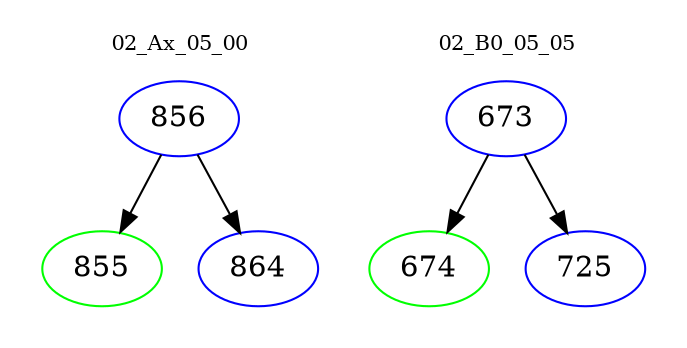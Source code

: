 digraph{
subgraph cluster_0 {
color = white
label = "02_Ax_05_00";
fontsize=10;
T0_856 [label="856", color="blue"]
T0_856 -> T0_855 [color="black"]
T0_855 [label="855", color="green"]
T0_856 -> T0_864 [color="black"]
T0_864 [label="864", color="blue"]
}
subgraph cluster_1 {
color = white
label = "02_B0_05_05";
fontsize=10;
T1_673 [label="673", color="blue"]
T1_673 -> T1_674 [color="black"]
T1_674 [label="674", color="green"]
T1_673 -> T1_725 [color="black"]
T1_725 [label="725", color="blue"]
}
}
